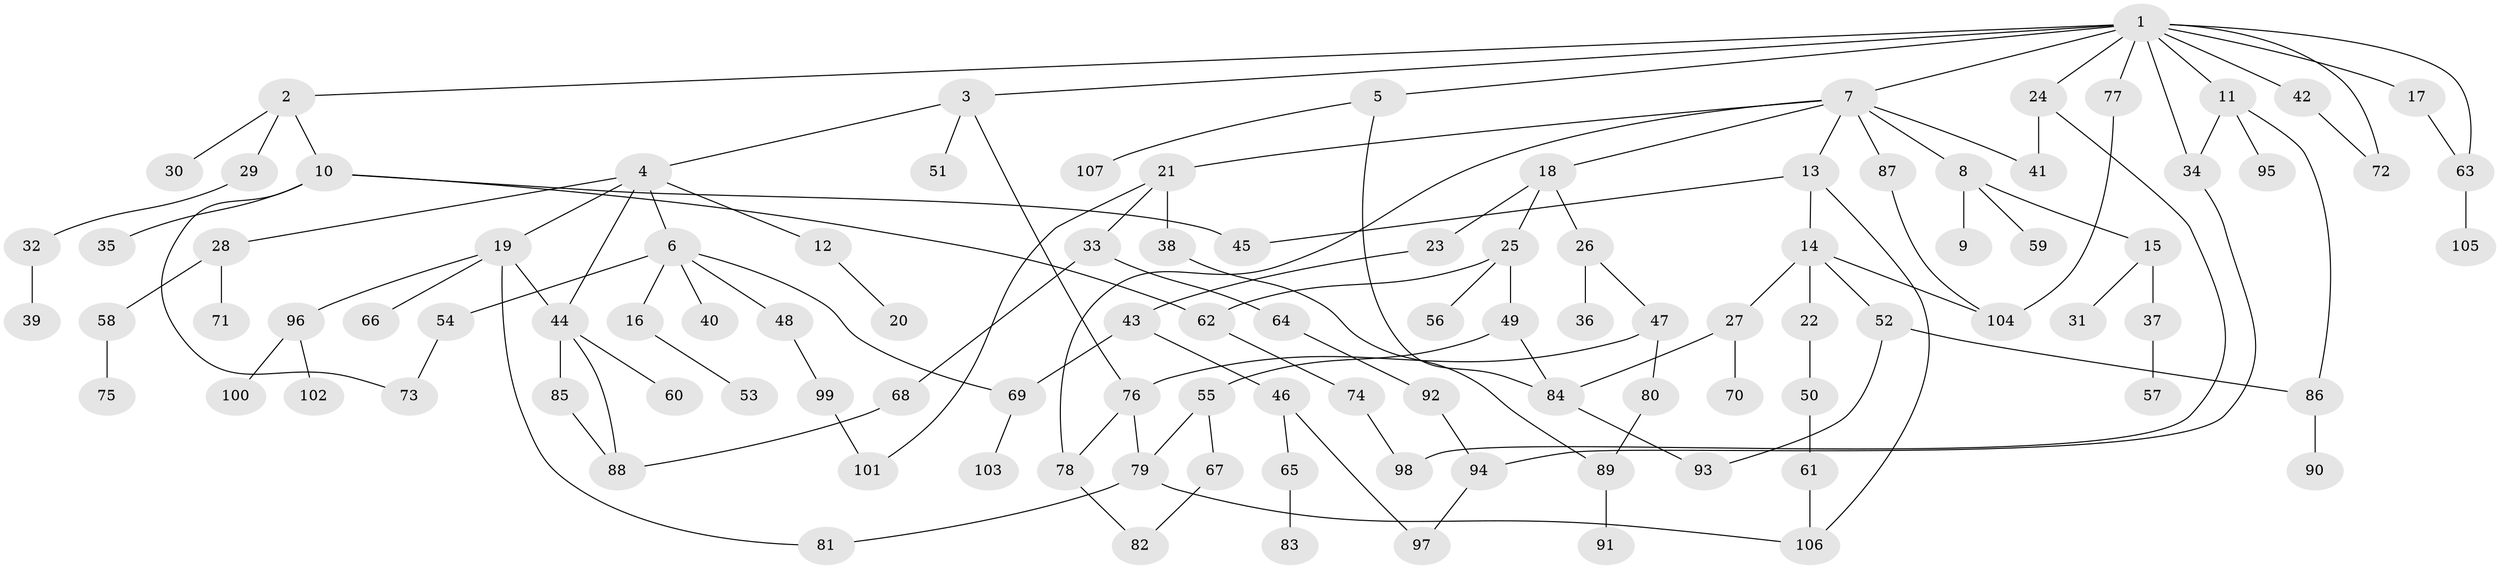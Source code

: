 // coarse degree distribution, {8: 0.015384615384615385, 3: 0.27692307692307694, 4: 0.12307692307692308, 6: 0.03076923076923077, 1: 0.18461538461538463, 2: 0.3230769230769231, 5: 0.03076923076923077, 10: 0.015384615384615385}
// Generated by graph-tools (version 1.1) at 2025/36/03/04/25 23:36:12]
// undirected, 107 vertices, 135 edges
graph export_dot {
  node [color=gray90,style=filled];
  1;
  2;
  3;
  4;
  5;
  6;
  7;
  8;
  9;
  10;
  11;
  12;
  13;
  14;
  15;
  16;
  17;
  18;
  19;
  20;
  21;
  22;
  23;
  24;
  25;
  26;
  27;
  28;
  29;
  30;
  31;
  32;
  33;
  34;
  35;
  36;
  37;
  38;
  39;
  40;
  41;
  42;
  43;
  44;
  45;
  46;
  47;
  48;
  49;
  50;
  51;
  52;
  53;
  54;
  55;
  56;
  57;
  58;
  59;
  60;
  61;
  62;
  63;
  64;
  65;
  66;
  67;
  68;
  69;
  70;
  71;
  72;
  73;
  74;
  75;
  76;
  77;
  78;
  79;
  80;
  81;
  82;
  83;
  84;
  85;
  86;
  87;
  88;
  89;
  90;
  91;
  92;
  93;
  94;
  95;
  96;
  97;
  98;
  99;
  100;
  101;
  102;
  103;
  104;
  105;
  106;
  107;
  1 -- 2;
  1 -- 3;
  1 -- 5;
  1 -- 7;
  1 -- 11;
  1 -- 17;
  1 -- 24;
  1 -- 34;
  1 -- 42;
  1 -- 63;
  1 -- 77;
  1 -- 72;
  2 -- 10;
  2 -- 29;
  2 -- 30;
  3 -- 4;
  3 -- 51;
  3 -- 76;
  4 -- 6;
  4 -- 12;
  4 -- 19;
  4 -- 28;
  4 -- 44;
  5 -- 107;
  5 -- 84;
  6 -- 16;
  6 -- 40;
  6 -- 48;
  6 -- 54;
  6 -- 69;
  7 -- 8;
  7 -- 13;
  7 -- 18;
  7 -- 21;
  7 -- 87;
  7 -- 41;
  7 -- 78;
  8 -- 9;
  8 -- 15;
  8 -- 59;
  10 -- 35;
  10 -- 62;
  10 -- 73;
  10 -- 45;
  11 -- 95;
  11 -- 86;
  11 -- 34;
  12 -- 20;
  13 -- 14;
  13 -- 45;
  13 -- 106;
  14 -- 22;
  14 -- 27;
  14 -- 52;
  14 -- 104;
  15 -- 31;
  15 -- 37;
  16 -- 53;
  17 -- 63;
  18 -- 23;
  18 -- 25;
  18 -- 26;
  19 -- 66;
  19 -- 81;
  19 -- 96;
  19 -- 44;
  21 -- 33;
  21 -- 38;
  21 -- 101;
  22 -- 50;
  23 -- 43;
  24 -- 41;
  24 -- 98;
  25 -- 49;
  25 -- 56;
  25 -- 62;
  26 -- 36;
  26 -- 47;
  27 -- 70;
  27 -- 84;
  28 -- 58;
  28 -- 71;
  29 -- 32;
  32 -- 39;
  33 -- 64;
  33 -- 68;
  34 -- 94;
  37 -- 57;
  38 -- 89;
  42 -- 72;
  43 -- 46;
  43 -- 69;
  44 -- 60;
  44 -- 85;
  44 -- 88;
  46 -- 65;
  46 -- 97;
  47 -- 80;
  47 -- 76;
  48 -- 99;
  49 -- 55;
  49 -- 84;
  50 -- 61;
  52 -- 86;
  52 -- 93;
  54 -- 73;
  55 -- 67;
  55 -- 79;
  58 -- 75;
  61 -- 106;
  62 -- 74;
  63 -- 105;
  64 -- 92;
  65 -- 83;
  67 -- 82;
  68 -- 88;
  69 -- 103;
  74 -- 98;
  76 -- 78;
  76 -- 79;
  77 -- 104;
  78 -- 82;
  79 -- 106;
  79 -- 81;
  80 -- 89;
  84 -- 93;
  85 -- 88;
  86 -- 90;
  87 -- 104;
  89 -- 91;
  92 -- 94;
  94 -- 97;
  96 -- 100;
  96 -- 102;
  99 -- 101;
}

